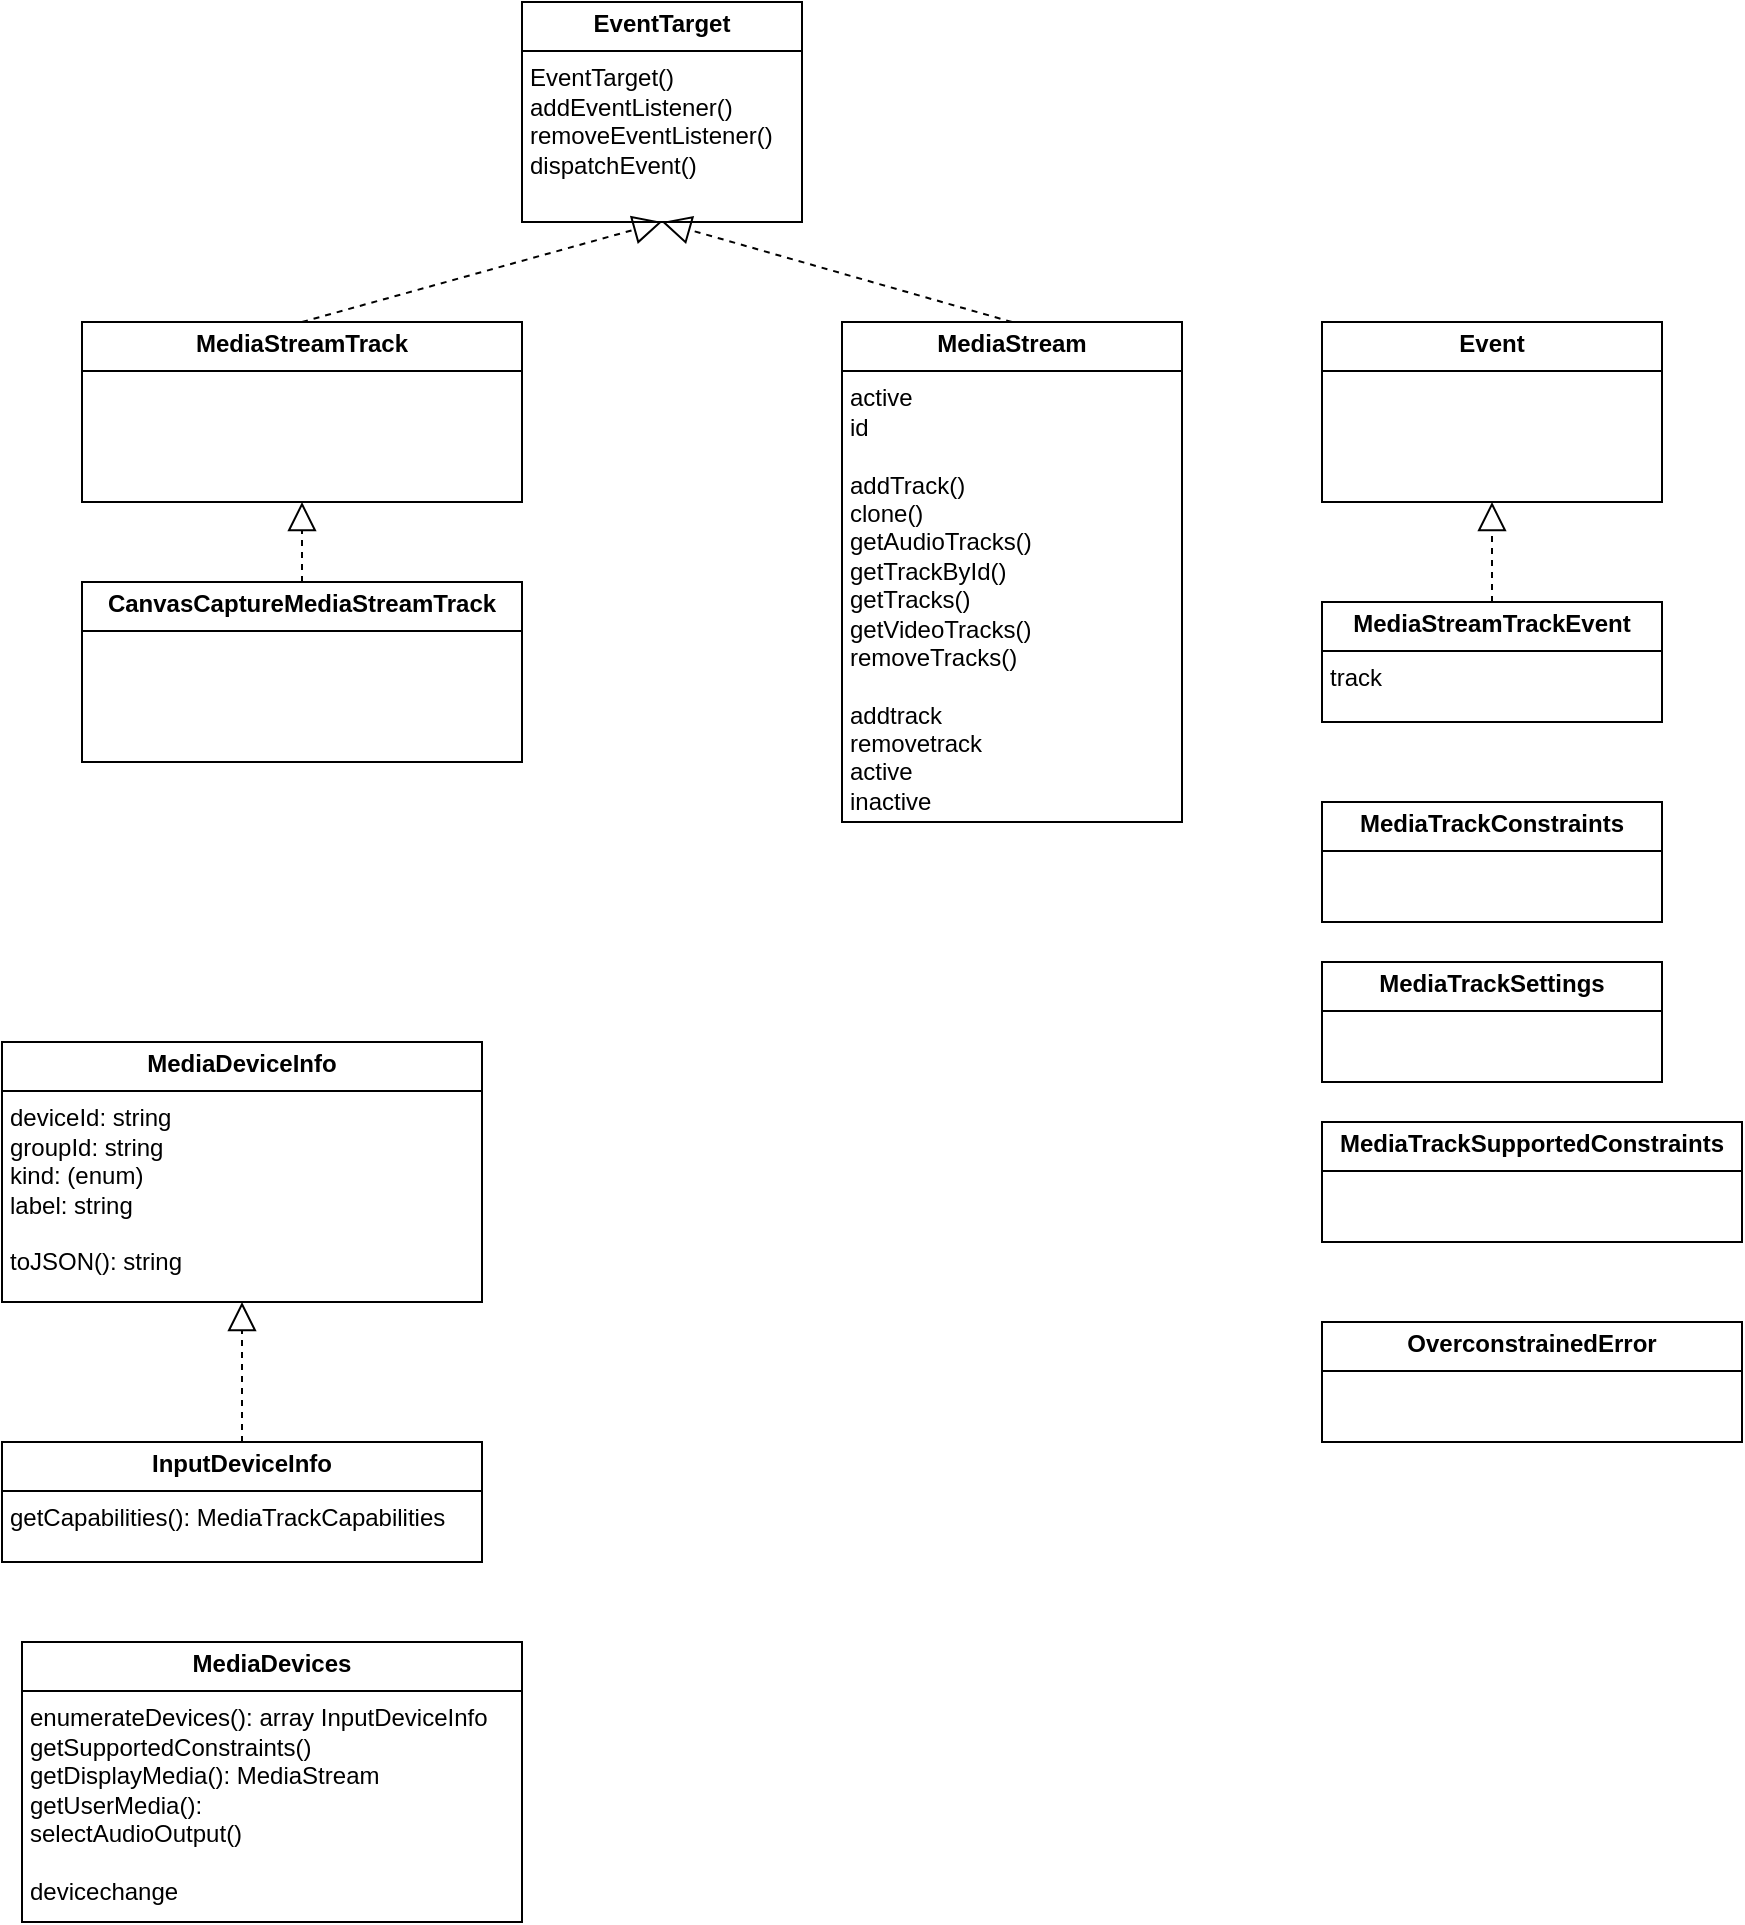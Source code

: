 <mxfile version="28.1.0" pages="2">
  <diagram name="Page-1" id="c4acf3e9-155e-7222-9cf6-157b1a14988f">
    <mxGraphModel grid="1" page="1" gridSize="10" guides="1" tooltips="1" connect="1" arrows="1" fold="1" pageScale="1" pageWidth="850" pageHeight="1100" background="none" math="0" shadow="0">
      <root>
        <mxCell id="0" />
        <mxCell id="1" parent="0" />
        <mxCell id="i7D_cdbSN9RMwjDOPvnE-1" value="&lt;p style=&quot;margin:0px;margin-top:4px;text-align:center;&quot;&gt;&lt;b&gt;CanvasCaptureMediaStreamTrack&lt;/b&gt;&lt;/p&gt;&lt;hr size=&quot;1&quot; style=&quot;border-style:solid;&quot;&gt;&lt;p style=&quot;margin:0px;margin-left:4px;&quot;&gt;&lt;br&gt;&lt;/p&gt;" style="verticalAlign=top;align=left;overflow=fill;html=1;whiteSpace=wrap;" vertex="1" parent="1">
          <mxGeometry x="100" y="10" width="220" height="90" as="geometry" />
        </mxCell>
        <mxCell id="i7D_cdbSN9RMwjDOPvnE-2" value="&lt;p style=&quot;margin:0px;margin-top:4px;text-align:center;&quot;&gt;&lt;b&gt;InputDeviceInfo&lt;/b&gt;&lt;/p&gt;&lt;hr size=&quot;1&quot; style=&quot;border-style:solid;&quot;&gt;&lt;p style=&quot;margin:0px;margin-left:4px;&quot;&gt;getCapabilities():&amp;nbsp;MediaTrackCapabilities&lt;/p&gt;" style="verticalAlign=top;align=left;overflow=fill;html=1;whiteSpace=wrap;" vertex="1" parent="1">
          <mxGeometry x="60" y="440" width="240" height="60" as="geometry" />
        </mxCell>
        <mxCell id="i7D_cdbSN9RMwjDOPvnE-3" value="&lt;p style=&quot;margin:0px;margin-top:4px;text-align:center;&quot;&gt;&lt;b&gt;MediaDeviceInfo&lt;/b&gt;&lt;/p&gt;&lt;hr size=&quot;1&quot; style=&quot;border-style:solid;&quot;&gt;&lt;p style=&quot;margin:0px;margin-left:4px;&quot;&gt;deviceId: string&lt;/p&gt;&lt;p style=&quot;margin:0px;margin-left:4px;&quot;&gt;groupId: string&lt;/p&gt;&lt;p style=&quot;margin:0px;margin-left:4px;&quot;&gt;kind: (enum)&lt;/p&gt;&lt;p style=&quot;margin:0px;margin-left:4px;&quot;&gt;label: string&lt;/p&gt;&lt;p style=&quot;margin:0px;margin-left:4px;&quot;&gt;&lt;br&gt;&lt;/p&gt;&lt;p style=&quot;margin:0px;margin-left:4px;&quot;&gt;toJSON(): string&lt;/p&gt;" style="verticalAlign=top;align=left;overflow=fill;html=1;whiteSpace=wrap;" vertex="1" parent="1">
          <mxGeometry x="60" y="240" width="240" height="130" as="geometry" />
        </mxCell>
        <mxCell id="i7D_cdbSN9RMwjDOPvnE-4" value="" style="endArrow=block;dashed=1;endFill=0;endSize=12;html=1;rounded=0;entryX=0.5;entryY=1;entryDx=0;entryDy=0;exitX=0.5;exitY=0;exitDx=0;exitDy=0;" edge="1" parent="1" source="i7D_cdbSN9RMwjDOPvnE-2" target="i7D_cdbSN9RMwjDOPvnE-3">
          <mxGeometry width="160" relative="1" as="geometry">
            <mxPoint x="-20" y="640" as="sourcePoint" />
            <mxPoint x="140" y="640" as="targetPoint" />
          </mxGeometry>
        </mxCell>
        <mxCell id="i7D_cdbSN9RMwjDOPvnE-5" value="&lt;p style=&quot;margin:0px;margin-top:4px;text-align:center;&quot;&gt;&lt;b&gt;MediaDevices&lt;/b&gt;&lt;/p&gt;&lt;hr size=&quot;1&quot; style=&quot;border-style:solid;&quot;&gt;&lt;p style=&quot;margin:0px;margin-left:4px;&quot;&gt;enumerateDevices(): array InputDeviceInfo&lt;/p&gt;&lt;p style=&quot;margin:0px;margin-left:4px;&quot;&gt;getSupportedConstraints()&lt;/p&gt;&lt;p style=&quot;margin:0px;margin-left:4px;&quot;&gt;getDisplayMedia(): MediaStream&lt;/p&gt;&lt;p style=&quot;margin:0px;margin-left:4px;&quot;&gt;getUserMedia():&amp;nbsp;&lt;/p&gt;&lt;p style=&quot;margin:0px;margin-left:4px;&quot;&gt;selectAudioOutput()&lt;/p&gt;&lt;p style=&quot;margin:0px;margin-left:4px;&quot;&gt;&lt;br&gt;&lt;/p&gt;&lt;p style=&quot;margin:0px;margin-left:4px;&quot;&gt;devicechange&lt;/p&gt;" style="verticalAlign=top;align=left;overflow=fill;html=1;whiteSpace=wrap;" vertex="1" parent="1">
          <mxGeometry x="70" y="540" width="250" height="140" as="geometry" />
        </mxCell>
        <mxCell id="i7D_cdbSN9RMwjDOPvnE-6" value="&lt;p style=&quot;margin:0px;margin-top:4px;text-align:center;&quot;&gt;&lt;b&gt;MediaStream&lt;/b&gt;&lt;/p&gt;&lt;hr size=&quot;1&quot; style=&quot;border-style:solid;&quot;&gt;&lt;p style=&quot;margin:0px;margin-left:4px;&quot;&gt;active&lt;/p&gt;&lt;p style=&quot;margin:0px;margin-left:4px;&quot;&gt;id&lt;/p&gt;&lt;p style=&quot;margin:0px;margin-left:4px;&quot;&gt;&lt;br&gt;&lt;/p&gt;&lt;p style=&quot;margin:0px;margin-left:4px;&quot;&gt;addTrack()&lt;/p&gt;&lt;p style=&quot;margin:0px;margin-left:4px;&quot;&gt;clone()&lt;/p&gt;&lt;p style=&quot;margin:0px;margin-left:4px;&quot;&gt;getAudioTracks()&lt;/p&gt;&lt;p style=&quot;margin:0px;margin-left:4px;&quot;&gt;getTrackById()&lt;/p&gt;&lt;p style=&quot;margin:0px;margin-left:4px;&quot;&gt;getTracks()&lt;/p&gt;&lt;p style=&quot;margin:0px;margin-left:4px;&quot;&gt;getVideoTracks()&lt;/p&gt;&lt;p style=&quot;margin:0px;margin-left:4px;&quot;&gt;removeTracks()&lt;/p&gt;&lt;p style=&quot;margin:0px;margin-left:4px;&quot;&gt;&lt;br&gt;&lt;/p&gt;&lt;p style=&quot;margin:0px;margin-left:4px;&quot;&gt;addtrack&lt;/p&gt;&lt;p style=&quot;margin:0px;margin-left:4px;&quot;&gt;removetrack&lt;/p&gt;&lt;p style=&quot;margin:0px;margin-left:4px;&quot;&gt;active&lt;/p&gt;&lt;p style=&quot;margin:0px;margin-left:4px;&quot;&gt;inactive&lt;/p&gt;" style="verticalAlign=top;align=left;overflow=fill;html=1;whiteSpace=wrap;" vertex="1" parent="1">
          <mxGeometry x="480" y="-120" width="170" height="250" as="geometry" />
        </mxCell>
        <mxCell id="i7D_cdbSN9RMwjDOPvnE-7" value="&lt;p style=&quot;margin:0px;margin-top:4px;text-align:center;&quot;&gt;&lt;b&gt;EventTarget&lt;/b&gt;&lt;/p&gt;&lt;hr size=&quot;1&quot; style=&quot;border-style:solid;&quot;&gt;&lt;p style=&quot;margin:0px;margin-left:4px;&quot;&gt;EventTarget()&lt;/p&gt;&lt;p style=&quot;margin:0px;margin-left:4px;&quot;&gt;addEventListener()&lt;/p&gt;&lt;p style=&quot;margin:0px;margin-left:4px;&quot;&gt;removeEventListener()&lt;/p&gt;&lt;p style=&quot;margin:0px;margin-left:4px;&quot;&gt;dispatchEvent()&lt;/p&gt;" style="verticalAlign=top;align=left;overflow=fill;html=1;whiteSpace=wrap;" vertex="1" parent="1">
          <mxGeometry x="320" y="-280" width="140" height="110" as="geometry" />
        </mxCell>
        <mxCell id="i7D_cdbSN9RMwjDOPvnE-8" value="" style="endArrow=block;dashed=1;endFill=0;endSize=12;html=1;rounded=0;entryX=0.5;entryY=1;entryDx=0;entryDy=0;exitX=0.5;exitY=0;exitDx=0;exitDy=0;" edge="1" parent="1" source="i7D_cdbSN9RMwjDOPvnE-6" target="i7D_cdbSN9RMwjDOPvnE-7">
          <mxGeometry width="160" relative="1" as="geometry">
            <mxPoint x="680" y="590" as="sourcePoint" />
            <mxPoint x="680" y="520" as="targetPoint" />
          </mxGeometry>
        </mxCell>
        <mxCell id="i7D_cdbSN9RMwjDOPvnE-9" value="&lt;p style=&quot;margin:0px;margin-top:4px;text-align:center;&quot;&gt;&lt;b&gt;MediaStreamTrack&lt;/b&gt;&lt;/p&gt;&lt;hr size=&quot;1&quot; style=&quot;border-style:solid;&quot;&gt;&lt;p style=&quot;margin:0px;margin-left:4px;&quot;&gt;&lt;br&gt;&lt;/p&gt;" style="verticalAlign=top;align=left;overflow=fill;html=1;whiteSpace=wrap;" vertex="1" parent="1">
          <mxGeometry x="100" y="-120" width="220" height="90" as="geometry" />
        </mxCell>
        <mxCell id="i7D_cdbSN9RMwjDOPvnE-10" value="" style="endArrow=block;dashed=1;endFill=0;endSize=12;html=1;rounded=0;entryX=0.5;entryY=1;entryDx=0;entryDy=0;exitX=0.5;exitY=0;exitDx=0;exitDy=0;" edge="1" parent="1" source="i7D_cdbSN9RMwjDOPvnE-9" target="i7D_cdbSN9RMwjDOPvnE-7">
          <mxGeometry width="160" relative="1" as="geometry">
            <mxPoint x="595" y="130" as="sourcePoint" />
            <mxPoint x="340" as="targetPoint" />
          </mxGeometry>
        </mxCell>
        <mxCell id="i7D_cdbSN9RMwjDOPvnE-11" value="" style="endArrow=block;dashed=1;endFill=0;endSize=12;html=1;rounded=0;entryX=0.5;entryY=1;entryDx=0;entryDy=0;" edge="1" parent="1" source="i7D_cdbSN9RMwjDOPvnE-1" target="i7D_cdbSN9RMwjDOPvnE-9">
          <mxGeometry width="160" relative="1" as="geometry">
            <mxPoint x="350" y="180" as="sourcePoint" />
            <mxPoint x="530" y="130" as="targetPoint" />
          </mxGeometry>
        </mxCell>
        <mxCell id="i7D_cdbSN9RMwjDOPvnE-12" value="&lt;p style=&quot;margin:0px;margin-top:4px;text-align:center;&quot;&gt;&lt;b&gt;Event&lt;/b&gt;&lt;/p&gt;&lt;hr size=&quot;1&quot; style=&quot;border-style:solid;&quot;&gt;&lt;p style=&quot;margin:0px;margin-left:4px;&quot;&gt;&lt;br&gt;&lt;/p&gt;" style="verticalAlign=top;align=left;overflow=fill;html=1;whiteSpace=wrap;" vertex="1" parent="1">
          <mxGeometry x="720" y="-120" width="170" height="90" as="geometry" />
        </mxCell>
        <mxCell id="i7D_cdbSN9RMwjDOPvnE-13" value="&lt;p style=&quot;margin:0px;margin-top:4px;text-align:center;&quot;&gt;&lt;b&gt;MediaStreamTrackEvent&lt;/b&gt;&lt;/p&gt;&lt;hr size=&quot;1&quot; style=&quot;border-style:solid;&quot;&gt;&lt;p style=&quot;margin:0px;margin-left:4px;&quot;&gt;track&lt;/p&gt;" style="verticalAlign=top;align=left;overflow=fill;html=1;whiteSpace=wrap;" vertex="1" parent="1">
          <mxGeometry x="720" y="20" width="170" height="60" as="geometry" />
        </mxCell>
        <mxCell id="i7D_cdbSN9RMwjDOPvnE-14" value="" style="endArrow=block;dashed=1;endFill=0;endSize=12;html=1;rounded=0;entryX=0.5;entryY=1;entryDx=0;entryDy=0;exitX=0.5;exitY=0;exitDx=0;exitDy=0;" edge="1" parent="1" source="i7D_cdbSN9RMwjDOPvnE-13" target="i7D_cdbSN9RMwjDOPvnE-12">
          <mxGeometry width="160" relative="1" as="geometry">
            <mxPoint x="700" y="180" as="sourcePoint" />
            <mxPoint x="860" y="180" as="targetPoint" />
          </mxGeometry>
        </mxCell>
        <mxCell id="i7D_cdbSN9RMwjDOPvnE-15" value="&lt;p style=&quot;margin:0px;margin-top:4px;text-align:center;&quot;&gt;&lt;b&gt;MediaTrackConstraints&lt;/b&gt;&lt;/p&gt;&lt;hr size=&quot;1&quot; style=&quot;border-style:solid;&quot;&gt;&lt;p style=&quot;margin:0px;margin-left:4px;&quot;&gt;&lt;br&gt;&lt;/p&gt;" style="verticalAlign=top;align=left;overflow=fill;html=1;whiteSpace=wrap;" vertex="1" parent="1">
          <mxGeometry x="720" y="120" width="170" height="60" as="geometry" />
        </mxCell>
        <mxCell id="i7D_cdbSN9RMwjDOPvnE-16" value="&lt;p style=&quot;margin:0px;margin-top:4px;text-align:center;&quot;&gt;&lt;b&gt;MediaTrackSettings&lt;/b&gt;&lt;/p&gt;&lt;hr size=&quot;1&quot; style=&quot;border-style:solid;&quot;&gt;&lt;p style=&quot;margin:0px;margin-left:4px;&quot;&gt;&lt;br&gt;&lt;/p&gt;" style="verticalAlign=top;align=left;overflow=fill;html=1;whiteSpace=wrap;" vertex="1" parent="1">
          <mxGeometry x="720" y="200" width="170" height="60" as="geometry" />
        </mxCell>
        <mxCell id="i7D_cdbSN9RMwjDOPvnE-17" value="&lt;p style=&quot;margin:0px;margin-top:4px;text-align:center;&quot;&gt;&lt;b&gt;MediaTrackSupportedConstraints&lt;/b&gt;&lt;/p&gt;&lt;hr size=&quot;1&quot; style=&quot;border-style:solid;&quot;&gt;&lt;p style=&quot;margin:0px;margin-left:4px;&quot;&gt;&lt;br&gt;&lt;/p&gt;" style="verticalAlign=top;align=left;overflow=fill;html=1;whiteSpace=wrap;" vertex="1" parent="1">
          <mxGeometry x="720" y="280" width="210" height="60" as="geometry" />
        </mxCell>
        <mxCell id="i7D_cdbSN9RMwjDOPvnE-18" value="&lt;p style=&quot;margin:0px;margin-top:4px;text-align:center;&quot;&gt;&lt;b&gt;OverconstrainedError&lt;/b&gt;&lt;/p&gt;&lt;hr size=&quot;1&quot; style=&quot;border-style:solid;&quot;&gt;&lt;p style=&quot;margin:0px;margin-left:4px;&quot;&gt;&lt;br&gt;&lt;/p&gt;" style="verticalAlign=top;align=left;overflow=fill;html=1;whiteSpace=wrap;" vertex="1" parent="1">
          <mxGeometry x="720" y="380" width="210" height="60" as="geometry" />
        </mxCell>
      </root>
    </mxGraphModel>
  </diagram>
  <diagram id="oohLSK-Lair7pmI6X5-J" name="WebRTC">
    <mxGraphModel dx="935" dy="824" grid="1" gridSize="10" guides="1" tooltips="1" connect="1" arrows="1" fold="1" page="1" pageScale="1" pageWidth="827" pageHeight="1169" math="0" shadow="0">
      <root>
        <mxCell id="0" />
        <mxCell id="1" parent="0" />
        <mxCell id="V6zfNlQwWes-Jxclg9Ec-1" value="&lt;p style=&quot;margin:0px;margin-top:4px;text-align:center;&quot;&gt;&lt;b&gt;RTCPeerConnection&lt;/b&gt;&lt;/p&gt;&lt;hr size=&quot;1&quot; style=&quot;border-style:solid;&quot;&gt;&lt;p style=&quot;margin:0px;margin-left:4px;&quot;&gt;canTrickleIceCandidates&lt;/p&gt;&lt;p style=&quot;margin:0px;margin-left:4px;&quot;&gt;connectionState&lt;/p&gt;&lt;p style=&quot;margin:0px;margin-left:4px;&quot;&gt;currentLocalDescription&lt;/p&gt;&lt;p style=&quot;margin:0px;margin-left:4px;&quot;&gt;currentRemoteDescription&lt;/p&gt;&lt;p style=&quot;margin:0px;margin-left:4px;&quot;&gt;iceConnectionState&lt;/p&gt;&lt;p style=&quot;margin:0px;margin-left:4px;&quot;&gt;iceGatheringState&lt;/p&gt;&lt;p style=&quot;margin:0px;margin-left:4px;&quot;&gt;localDescription&lt;/p&gt;&lt;p style=&quot;margin:0px;margin-left:4px;&quot;&gt;peerIdentity&lt;/p&gt;&lt;p style=&quot;margin:0px;margin-left:4px;&quot;&gt;pendingLocalDescription&lt;/p&gt;&lt;p style=&quot;margin:0px;margin-left:4px;&quot;&gt;pendingRemoteDescription&lt;/p&gt;&lt;p style=&quot;margin:0px;margin-left:4px;&quot;&gt;remoteDescription&lt;/p&gt;&lt;p style=&quot;margin:0px;margin-left:4px;&quot;&gt;sctp&lt;/p&gt;&lt;p style=&quot;margin:0px;margin-left:4px;&quot;&gt;signalingState&lt;/p&gt;&lt;p style=&quot;margin:0px;margin-left:4px;&quot;&gt;&lt;br&gt;&lt;/p&gt;&lt;p style=&quot;margin:0px;margin-left:4px;&quot;&gt;addTransceiver()&lt;/p&gt;&lt;p style=&quot;margin:0px;margin-left:4px;&quot;&gt;close()&lt;/p&gt;&lt;p style=&quot;margin:0px;margin-left:4px;&quot;&gt;createAnswer()&lt;/p&gt;&lt;p style=&quot;margin:0px;margin-left:4px;&quot;&gt;createDataChannel()&lt;/p&gt;&lt;p style=&quot;margin:0px;margin-left:4px;&quot;&gt;createOffer()&lt;/p&gt;&lt;p style=&quot;margin:0px;margin-left:4px;&quot;&gt;getConfiguration()&lt;/p&gt;&lt;p style=&quot;margin:0px;margin-left:4px;&quot;&gt;getIdentityAssertion()&lt;/p&gt;&lt;p style=&quot;margin:0px;margin-left:4px;&quot;&gt;getReceivers()&lt;/p&gt;&lt;p style=&quot;margin:0px;margin-left:4px;&quot;&gt;getSenders()&lt;/p&gt;&lt;p style=&quot;margin:0px;margin-left:4px;&quot;&gt;getStats()&lt;/p&gt;&lt;p style=&quot;margin:0px;margin-left:4px;&quot;&gt;getTransceivers()&lt;/p&gt;&lt;p style=&quot;margin:0px;margin-left:4px;&quot;&gt;removeTrack()&lt;/p&gt;&lt;p style=&quot;margin:0px;margin-left:4px;&quot;&gt;restartIce()&lt;/p&gt;&lt;p style=&quot;margin:0px;margin-left:4px;&quot;&gt;setConfiguration()&lt;/p&gt;&lt;p style=&quot;margin:0px;margin-left:4px;&quot;&gt;setIdentityProvider()&lt;/p&gt;&lt;p style=&quot;margin:0px;margin-left:4px;&quot;&gt;setLocalDescription()&lt;/p&gt;&lt;p style=&quot;margin:0px;margin-left:4px;&quot;&gt;setRemoteDescription()&lt;/p&gt;&lt;p style=&quot;margin:0px;margin-left:4px;&quot;&gt;&lt;br&gt;&lt;/p&gt;&lt;p style=&quot;margin:0px;margin-left:4px;&quot;&gt;connectionstatechange&lt;/p&gt;&lt;p style=&quot;margin:0px;margin-left:4px;&quot;&gt;datachannel&lt;/p&gt;&lt;p style=&quot;margin:0px;margin-left:4px;&quot;&gt;icecandidate&lt;/p&gt;&lt;p style=&quot;margin:0px;margin-left:4px;&quot;&gt;icecandidateerror&lt;/p&gt;&lt;p style=&quot;margin:0px;margin-left:4px;&quot;&gt;iceconnectionstatechange&lt;/p&gt;&lt;p style=&quot;margin:0px;margin-left:4px;&quot;&gt;icegatheringstatechange&lt;/p&gt;&lt;p style=&quot;margin:0px;margin-left:4px;&quot;&gt;negotiationneeded&lt;/p&gt;&lt;p style=&quot;margin:0px;margin-left:4px;&quot;&gt;signalingstatechange&lt;/p&gt;&lt;p style=&quot;margin:0px;margin-left:4px;&quot;&gt;track&lt;/p&gt;&lt;div&gt;&lt;br&gt;&lt;/div&gt;" style="verticalAlign=top;align=left;overflow=fill;html=1;whiteSpace=wrap;" vertex="1" parent="1">
          <mxGeometry x="40" y="160" width="240" height="630" as="geometry" />
        </mxCell>
        <mxCell id="-yeygWqAZu4uCRp6hejE-1" value="&lt;p style=&quot;margin:0px;margin-top:4px;text-align:center;&quot;&gt;&lt;b&gt;RTCDataChannel&lt;/b&gt;&lt;/p&gt;&lt;hr size=&quot;1&quot; style=&quot;border-style:solid;&quot;&gt;&lt;p style=&quot;margin:0px;margin-left:4px;&quot;&gt;binaryType&lt;/p&gt;&lt;p style=&quot;margin:0px;margin-left:4px;&quot;&gt;bufferedAmount&lt;/p&gt;&lt;p style=&quot;margin:0px;margin-left:4px;&quot;&gt;bufferedAmountLowThreshold&lt;/p&gt;&lt;p style=&quot;margin:0px;margin-left:4px;&quot;&gt;id&lt;/p&gt;&lt;p style=&quot;margin:0px;margin-left:4px;&quot;&gt;label&lt;/p&gt;&lt;p style=&quot;margin:0px;margin-left:4px;&quot;&gt;maxPacketLifeTime&lt;/p&gt;&lt;p style=&quot;margin:0px;margin-left:4px;&quot;&gt;maxRetransmits&lt;/p&gt;&lt;p style=&quot;margin:0px;margin-left:4px;&quot;&gt;negotiated&lt;/p&gt;&lt;p style=&quot;margin:0px;margin-left:4px;&quot;&gt;ordered&lt;/p&gt;&lt;p style=&quot;margin:0px;margin-left:4px;&quot;&gt;readyState&lt;/p&gt;&lt;p style=&quot;margin:0px;margin-left:4px;&quot;&gt;&lt;br&gt;&lt;/p&gt;&lt;p style=&quot;margin:0px;margin-left:4px;&quot;&gt;close()&lt;/p&gt;&lt;p style=&quot;margin:0px;margin-left:4px;&quot;&gt;send()&lt;/p&gt;&lt;p style=&quot;margin:0px;margin-left:4px;&quot;&gt;&lt;br&gt;&lt;/p&gt;&lt;p style=&quot;margin:0px;margin-left:4px;&quot;&gt;bufferedamountlow&lt;/p&gt;&lt;p style=&quot;margin:0px;margin-left:4px;&quot;&gt;close&lt;/p&gt;&lt;p style=&quot;margin:0px;margin-left:4px;&quot;&gt;closing&lt;/p&gt;&lt;p style=&quot;margin:0px;margin-left:4px;&quot;&gt;error&lt;/p&gt;&lt;p style=&quot;margin:0px;margin-left:4px;&quot;&gt;message&lt;/p&gt;&lt;p style=&quot;margin:0px;margin-left:4px;&quot;&gt;open&lt;/p&gt;" style="verticalAlign=top;align=left;overflow=fill;html=1;whiteSpace=wrap;" vertex="1" parent="1">
          <mxGeometry x="410" y="160" width="210" height="330" as="geometry" />
        </mxCell>
        <mxCell id="-yeygWqAZu4uCRp6hejE-2" value="&lt;p style=&quot;margin:0px;margin-top:4px;text-align:center;&quot;&gt;&lt;b&gt;EventTarget&lt;/b&gt;&lt;/p&gt;&lt;hr size=&quot;1&quot; style=&quot;border-style:solid;&quot;&gt;&lt;p style=&quot;margin:0px;margin-left:4px;&quot;&gt;&lt;br&gt;&lt;/p&gt;" style="verticalAlign=top;align=left;overflow=fill;html=1;whiteSpace=wrap;" vertex="1" parent="1">
          <mxGeometry x="460" y="40" width="210" height="60" as="geometry" />
        </mxCell>
        <mxCell id="-yeygWqAZu4uCRp6hejE-3" value="" style="endArrow=block;dashed=1;endFill=0;endSize=12;html=1;rounded=0;entryX=0.25;entryY=1;entryDx=0;entryDy=0;exitX=0.75;exitY=0;exitDx=0;exitDy=0;" edge="1" parent="1" source="V6zfNlQwWes-Jxclg9Ec-1" target="-yeygWqAZu4uCRp6hejE-2">
          <mxGeometry width="160" relative="1" as="geometry">
            <mxPoint x="410" y="320" as="sourcePoint" />
            <mxPoint x="570" y="320" as="targetPoint" />
          </mxGeometry>
        </mxCell>
        <mxCell id="-yeygWqAZu4uCRp6hejE-4" value="" style="endArrow=block;dashed=1;endFill=0;endSize=12;html=1;rounded=0;entryX=0.5;entryY=1;entryDx=0;entryDy=0;exitX=0.5;exitY=0;exitDx=0;exitDy=0;" edge="1" parent="1" source="-yeygWqAZu4uCRp6hejE-1" target="-yeygWqAZu4uCRp6hejE-2">
          <mxGeometry width="160" relative="1" as="geometry">
            <mxPoint x="530" y="430" as="sourcePoint" />
            <mxPoint x="743" y="370" as="targetPoint" />
          </mxGeometry>
        </mxCell>
        <mxCell id="-yeygWqAZu4uCRp6hejE-5" value="&lt;p style=&quot;margin:0px;margin-top:4px;text-align:center;&quot;&gt;&lt;b&gt;Event&lt;/b&gt;&lt;/p&gt;&lt;hr size=&quot;1&quot; style=&quot;border-style:solid;&quot;&gt;&lt;p style=&quot;margin:0px;margin-left:4px;&quot;&gt;&lt;br&gt;&lt;/p&gt;" style="verticalAlign=top;align=left;overflow=fill;html=1;whiteSpace=wrap;" vertex="1" parent="1">
          <mxGeometry x="1260" y="40" width="210" height="60" as="geometry" />
        </mxCell>
        <mxCell id="-yeygWqAZu4uCRp6hejE-6" value="&lt;p style=&quot;margin:0px;margin-top:4px;text-align:center;&quot;&gt;&lt;b&gt;RTCDataChannelEvent&lt;/b&gt;&lt;/p&gt;&lt;hr size=&quot;1&quot; style=&quot;border-style:solid;&quot;&gt;&lt;p style=&quot;margin:0px;margin-left:4px;&quot;&gt;&lt;br&gt;&lt;/p&gt;" style="verticalAlign=top;align=left;overflow=fill;html=1;whiteSpace=wrap;" vertex="1" parent="1">
          <mxGeometry x="1000" y="200" width="210" height="60" as="geometry" />
        </mxCell>
        <mxCell id="-yeygWqAZu4uCRp6hejE-7" value="" style="endArrow=block;dashed=1;endFill=0;endSize=12;html=1;rounded=0;entryX=0.25;entryY=1;entryDx=0;entryDy=0;exitX=0.75;exitY=0;exitDx=0;exitDy=0;" edge="1" parent="1" source="-yeygWqAZu4uCRp6hejE-6" target="-yeygWqAZu4uCRp6hejE-5">
          <mxGeometry width="160" relative="1" as="geometry">
            <mxPoint x="1170" y="410" as="sourcePoint" />
            <mxPoint x="1200" y="350" as="targetPoint" />
          </mxGeometry>
        </mxCell>
        <mxCell id="-yeygWqAZu4uCRp6hejE-8" value="&lt;p style=&quot;margin:0px;margin-top:4px;text-align:center;&quot;&gt;&lt;b&gt;RTCSessionDescription&lt;/b&gt;&lt;/p&gt;&lt;hr size=&quot;1&quot; style=&quot;border-style:solid;&quot;&gt;&lt;p style=&quot;margin:0px;margin-left:4px;&quot;&gt;&lt;br&gt;&lt;/p&gt;" style="verticalAlign=top;align=left;overflow=fill;html=1;whiteSpace=wrap;" vertex="1" parent="1">
          <mxGeometry x="40" y="980" width="210" height="60" as="geometry" />
        </mxCell>
        <mxCell id="-yeygWqAZu4uCRp6hejE-9" value="&lt;p style=&quot;margin:0px;margin-top:4px;text-align:center;&quot;&gt;&lt;b&gt;RTCStatsReport&lt;/b&gt;&lt;/p&gt;&lt;hr size=&quot;1&quot; style=&quot;border-style:solid;&quot;&gt;&lt;p style=&quot;margin:0px;margin-left:4px;&quot;&gt;&lt;br&gt;&lt;/p&gt;" style="verticalAlign=top;align=left;overflow=fill;html=1;whiteSpace=wrap;" vertex="1" parent="1">
          <mxGeometry x="300" y="980" width="210" height="60" as="geometry" />
        </mxCell>
        <mxCell id="-yeygWqAZu4uCRp6hejE-10" value="&lt;p style=&quot;margin:0px;margin-top:4px;text-align:center;&quot;&gt;&lt;b&gt;RTCIceCandidate&lt;/b&gt;&lt;/p&gt;&lt;hr size=&quot;1&quot; style=&quot;border-style:solid;&quot;&gt;&lt;p style=&quot;margin:0px;margin-left:4px;&quot;&gt;&lt;br&gt;&lt;/p&gt;" style="verticalAlign=top;align=left;overflow=fill;html=1;whiteSpace=wrap;" vertex="1" parent="1">
          <mxGeometry x="540" y="700" width="210" height="60" as="geometry" />
        </mxCell>
        <mxCell id="-yeygWqAZu4uCRp6hejE-11" value="&lt;p style=&quot;margin:0px;margin-top:4px;text-align:center;&quot;&gt;&lt;b&gt;RTCIceTransport&lt;/b&gt;&lt;/p&gt;&lt;hr size=&quot;1&quot; style=&quot;border-style:solid;&quot;&gt;&lt;p style=&quot;margin:0px;margin-left:4px;&quot;&gt;&lt;br&gt;&lt;/p&gt;" style="verticalAlign=top;align=left;overflow=fill;html=1;whiteSpace=wrap;" vertex="1" parent="1">
          <mxGeometry x="720" y="220" width="210" height="60" as="geometry" />
        </mxCell>
        <mxCell id="-yeygWqAZu4uCRp6hejE-12" value="" style="endArrow=block;dashed=1;endFill=0;endSize=12;html=1;rounded=0;entryX=0.75;entryY=1;entryDx=0;entryDy=0;exitX=0.25;exitY=0;exitDx=0;exitDy=0;" edge="1" parent="1" source="-yeygWqAZu4uCRp6hejE-11" target="-yeygWqAZu4uCRp6hejE-2">
          <mxGeometry width="160" relative="1" as="geometry">
            <mxPoint x="720" y="190" as="sourcePoint" />
            <mxPoint x="750" y="130" as="targetPoint" />
          </mxGeometry>
        </mxCell>
        <mxCell id="-yeygWqAZu4uCRp6hejE-13" value="&lt;p style=&quot;margin:0px;margin-top:4px;text-align:center;&quot;&gt;&lt;b&gt;RTCPeerConnectionIceEvent&lt;/b&gt;&lt;/p&gt;&lt;hr size=&quot;1&quot; style=&quot;border-style:solid;&quot;&gt;&lt;p style=&quot;margin:0px;margin-left:4px;&quot;&gt;&lt;br&gt;&lt;/p&gt;" style="verticalAlign=top;align=left;overflow=fill;html=1;whiteSpace=wrap;" vertex="1" parent="1">
          <mxGeometry x="1241" y="200" width="210" height="60" as="geometry" />
        </mxCell>
        <mxCell id="-yeygWqAZu4uCRp6hejE-14" value="" style="endArrow=block;dashed=1;endFill=0;endSize=12;html=1;rounded=0;entryX=0.5;entryY=1;entryDx=0;entryDy=0;exitX=0.5;exitY=0;exitDx=0;exitDy=0;" edge="1" parent="1" source="-yeygWqAZu4uCRp6hejE-13" target="-yeygWqAZu4uCRp6hejE-5">
          <mxGeometry width="160" relative="1" as="geometry">
            <mxPoint x="1270" y="430" as="sourcePoint" />
            <mxPoint x="1435" y="330" as="targetPoint" />
          </mxGeometry>
        </mxCell>
        <mxCell id="-yeygWqAZu4uCRp6hejE-15" value="&lt;p style=&quot;margin:0px;margin-top:4px;text-align:center;&quot;&gt;&lt;b&gt;RTCRtpSender&lt;/b&gt;&lt;/p&gt;&lt;hr size=&quot;1&quot; style=&quot;border-style:solid;&quot;&gt;&lt;p style=&quot;margin:0px;margin-left:4px;&quot;&gt;&lt;br&gt;&lt;/p&gt;" style="verticalAlign=top;align=left;overflow=fill;html=1;whiteSpace=wrap;" vertex="1" parent="1">
          <mxGeometry x="780" y="700" width="210" height="60" as="geometry" />
        </mxCell>
        <mxCell id="-yeygWqAZu4uCRp6hejE-16" value="&lt;p style=&quot;margin:0px;margin-top:4px;text-align:center;&quot;&gt;&lt;b&gt;RTCTrackEvent&lt;/b&gt;&lt;/p&gt;&lt;hr size=&quot;1&quot; style=&quot;border-style:solid;&quot;&gt;&lt;p style=&quot;margin:0px;margin-left:4px;&quot;&gt;&lt;br&gt;&lt;/p&gt;" style="verticalAlign=top;align=left;overflow=fill;html=1;whiteSpace=wrap;" vertex="1" parent="1">
          <mxGeometry x="1480" y="200" width="210" height="60" as="geometry" />
        </mxCell>
        <mxCell id="-yeygWqAZu4uCRp6hejE-18" value="&lt;p style=&quot;margin:0px;margin-top:4px;text-align:center;&quot;&gt;&lt;b&gt;RTCRtpReceiver&lt;/b&gt;&lt;/p&gt;&lt;hr size=&quot;1&quot; style=&quot;border-style:solid;&quot;&gt;&lt;p style=&quot;margin:0px;margin-left:4px;&quot;&gt;&lt;br&gt;&lt;/p&gt;" style="verticalAlign=top;align=left;overflow=fill;html=1;whiteSpace=wrap;" vertex="1" parent="1">
          <mxGeometry x="780" y="780" width="210" height="60" as="geometry" />
        </mxCell>
        <mxCell id="-yeygWqAZu4uCRp6hejE-19" value="" style="endArrow=block;dashed=1;endFill=0;endSize=12;html=1;rounded=0;entryX=0.75;entryY=1;entryDx=0;entryDy=0;exitX=0.5;exitY=0;exitDx=0;exitDy=0;" edge="1" parent="1" source="-yeygWqAZu4uCRp6hejE-16" target="-yeygWqAZu4uCRp6hejE-5">
          <mxGeometry width="160" relative="1" as="geometry">
            <mxPoint x="1570" y="200" as="sourcePoint" />
            <mxPoint x="1589" y="100" as="targetPoint" />
          </mxGeometry>
        </mxCell>
        <mxCell id="-yeygWqAZu4uCRp6hejE-20" value="&lt;p style=&quot;margin:0px;margin-top:4px;text-align:center;&quot;&gt;&lt;b&gt;RTCSctpTransport&lt;/b&gt;&lt;/p&gt;&lt;hr size=&quot;1&quot; style=&quot;border-style:solid;&quot;&gt;&lt;p style=&quot;margin:0px;margin-left:4px;&quot;&gt;&lt;br&gt;&lt;/p&gt;" style="verticalAlign=top;align=left;overflow=fill;html=1;whiteSpace=wrap;" vertex="1" parent="1">
          <mxGeometry x="750" y="130" width="210" height="60" as="geometry" />
        </mxCell>
        <mxCell id="-yeygWqAZu4uCRp6hejE-21" value="" style="endArrow=block;dashed=1;endFill=0;endSize=12;html=1;rounded=0;entryX=0.75;entryY=1;entryDx=0;entryDy=0;exitX=0.25;exitY=0;exitDx=0;exitDy=0;" edge="1" parent="1" source="-yeygWqAZu4uCRp6hejE-20" target="-yeygWqAZu4uCRp6hejE-2">
          <mxGeometry width="160" relative="1" as="geometry">
            <mxPoint x="760" y="140" as="sourcePoint" />
            <mxPoint x="810" y="80" as="targetPoint" />
          </mxGeometry>
        </mxCell>
      </root>
    </mxGraphModel>
  </diagram>
</mxfile>
